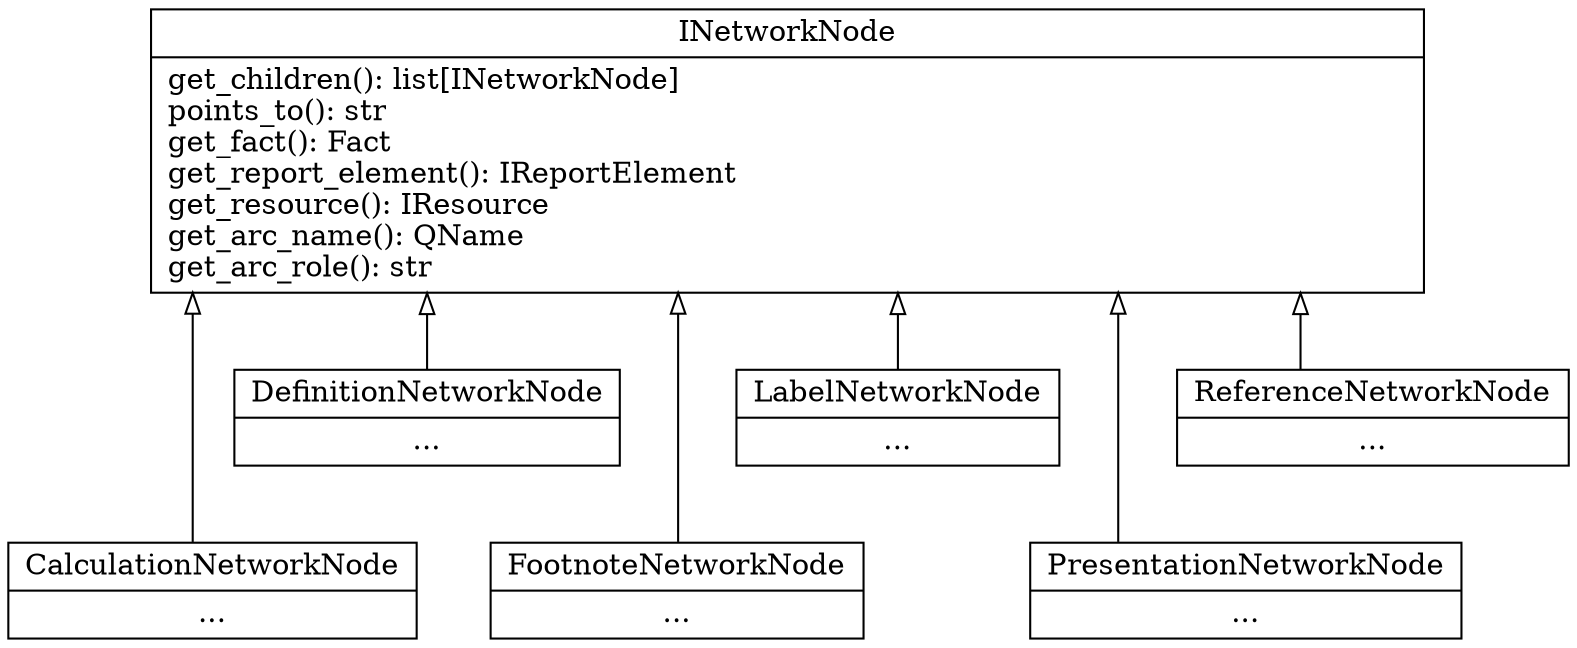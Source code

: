 digraph "classes_brel_networks" {
rankdir=BT
charset="utf-8"
splines="ortho"

"brel.networks.i_network_node.INetworkNode" [color="black", fontcolor="black", label=<{
INetworkNode
|
get_children(): list[INetworkNode]<br ALIGN="LEFT"/>
points_to(): str<br ALIGN="LEFT"/>
get_fact(): Fact<br ALIGN="LEFT"/>
get_report_element(): IReportElement<br ALIGN="LEFT"/>
get_resource(): IResource<br ALIGN="LEFT"/>
get_arc_name(): QName<br ALIGN="LEFT"/>
get_arc_role(): str                                                                                                        
<br ALIGN="LEFT"/>
}>, shape="record", style="solid"];

"brel.networks.calculation_network_node.CalculationNetworkNode" [color="black", fontcolor="black", label=<{CalculationNetworkNode|...}>, shape="record", style="solid"];
"brel.networks.footnote_network_node.FootnoteNetworkNode" [color="black", fontcolor="black", label=<{FootnoteNetworkNode|...}>, shape="record", style="solid"];
"brel.networks.definition_network_node.DefinitionNetworkNode" [color="black", fontcolor="black", label=<{DefinitionNetworkNode|...}>, shape="record", style="solid"];
"brel.networks.label_network_node.LabelNetworkNode" [color="black", fontcolor="black", label=<{LabelNetworkNode|...}>, shape="record", style="solid"];
"brel.networks.presentation_network_node.PresentationNetworkNode" [color="black", fontcolor="black", label=<{PresentationNetworkNode|...}>, shape="record", style="solid"];
"brel.networks.reference_network_node.ReferenceNetworkNode" [color="black", fontcolor="black", label=<{ReferenceNetworkNode|...}>, shape="record", style="solid"];

"brel.networks.calculation_network_node.CalculationNetworkNode" -> "brel.networks.i_network_node.INetworkNode" [arrowhead="empty", arrowtail="none"];
"brel.networks.definition_network_node.DefinitionNetworkNode" -> "brel.networks.i_network_node.INetworkNode" [arrowhead="empty", arrowtail="none"];
"brel.networks.footnote_network_node.FootnoteNetworkNode" -> "brel.networks.i_network_node.INetworkNode" [arrowhead="empty", arrowtail="none"];
"brel.networks.label_network_node.LabelNetworkNode" -> "brel.networks.i_network_node.INetworkNode" [arrowhead="empty", arrowtail="none"];
"brel.networks.presentation_network_node.PresentationNetworkNode" -> "brel.networks.i_network_node.INetworkNode" [arrowhead="empty", arrowtail="none"];
"brel.networks.reference_network_node.ReferenceNetworkNode" -> "brel.networks.i_network_node.INetworkNode" [arrowhead="empty", arrowtail="none"];

// invisible edges for ordering
// calculation -> definition
"brel.networks.calculation_network_node.CalculationNetworkNode" -> "brel.networks.definition_network_node.DefinitionNetworkNode" [style="invis"];
// footnote -> label
"brel.networks.footnote_network_node.FootnoteNetworkNode" -> "brel.networks.label_network_node.LabelNetworkNode" [style="invis"];
// presentation -> reference
"brel.networks.presentation_network_node.PresentationNetworkNode" -> "brel.networks.reference_network_node.ReferenceNetworkNode" [style="invis"];
}